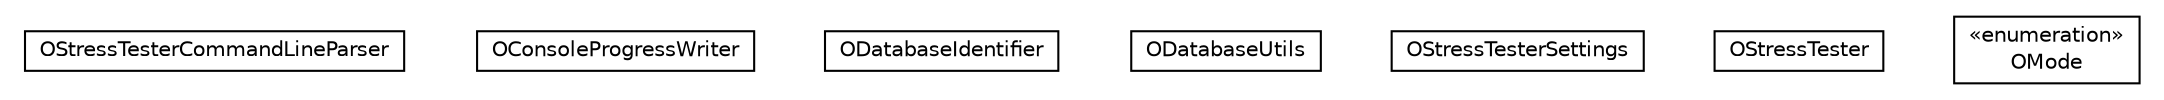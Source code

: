 #!/usr/local/bin/dot
#
# Class diagram 
# Generated by UMLGraph version R5_6-24-gf6e263 (http://www.umlgraph.org/)
#

digraph G {
	edge [fontname="Helvetica",fontsize=10,labelfontname="Helvetica",labelfontsize=10];
	node [fontname="Helvetica",fontsize=10,shape=plaintext];
	nodesep=0.25;
	ranksep=0.5;
	// com.orientechnologies.orient.stresstest.OStressTesterCommandLineParser
	c310381 [label=<<table title="com.orientechnologies.orient.stresstest.OStressTesterCommandLineParser" border="0" cellborder="1" cellspacing="0" cellpadding="2" port="p" href="./OStressTesterCommandLineParser.html">
		<tr><td><table border="0" cellspacing="0" cellpadding="1">
<tr><td align="center" balign="center"> OStressTesterCommandLineParser </td></tr>
		</table></td></tr>
		</table>>, URL="./OStressTesterCommandLineParser.html", fontname="Helvetica", fontcolor="black", fontsize=10.0];
	// com.orientechnologies.orient.stresstest.OConsoleProgressWriter
	c310382 [label=<<table title="com.orientechnologies.orient.stresstest.OConsoleProgressWriter" border="0" cellborder="1" cellspacing="0" cellpadding="2" port="p" href="./OConsoleProgressWriter.html">
		<tr><td><table border="0" cellspacing="0" cellpadding="1">
<tr><td align="center" balign="center"> OConsoleProgressWriter </td></tr>
		</table></td></tr>
		</table>>, URL="./OConsoleProgressWriter.html", fontname="Helvetica", fontcolor="black", fontsize=10.0];
	// com.orientechnologies.orient.stresstest.ODatabaseIdentifier
	c310383 [label=<<table title="com.orientechnologies.orient.stresstest.ODatabaseIdentifier" border="0" cellborder="1" cellspacing="0" cellpadding="2" port="p" href="./ODatabaseIdentifier.html">
		<tr><td><table border="0" cellspacing="0" cellpadding="1">
<tr><td align="center" balign="center"> ODatabaseIdentifier </td></tr>
		</table></td></tr>
		</table>>, URL="./ODatabaseIdentifier.html", fontname="Helvetica", fontcolor="black", fontsize=10.0];
	// com.orientechnologies.orient.stresstest.ODatabaseUtils
	c310384 [label=<<table title="com.orientechnologies.orient.stresstest.ODatabaseUtils" border="0" cellborder="1" cellspacing="0" cellpadding="2" port="p" href="./ODatabaseUtils.html">
		<tr><td><table border="0" cellspacing="0" cellpadding="1">
<tr><td align="center" balign="center"> ODatabaseUtils </td></tr>
		</table></td></tr>
		</table>>, URL="./ODatabaseUtils.html", fontname="Helvetica", fontcolor="black", fontsize=10.0];
	// com.orientechnologies.orient.stresstest.OStressTesterSettings
	c310385 [label=<<table title="com.orientechnologies.orient.stresstest.OStressTesterSettings" border="0" cellborder="1" cellspacing="0" cellpadding="2" port="p" href="./OStressTesterSettings.html">
		<tr><td><table border="0" cellspacing="0" cellpadding="1">
<tr><td align="center" balign="center"> OStressTesterSettings </td></tr>
		</table></td></tr>
		</table>>, URL="./OStressTesterSettings.html", fontname="Helvetica", fontcolor="black", fontsize=10.0];
	// com.orientechnologies.orient.stresstest.OStressTester
	c310386 [label=<<table title="com.orientechnologies.orient.stresstest.OStressTester" border="0" cellborder="1" cellspacing="0" cellpadding="2" port="p" href="./OStressTester.html">
		<tr><td><table border="0" cellspacing="0" cellpadding="1">
<tr><td align="center" balign="center"> OStressTester </td></tr>
		</table></td></tr>
		</table>>, URL="./OStressTester.html", fontname="Helvetica", fontcolor="black", fontsize=10.0];
	// com.orientechnologies.orient.stresstest.OStressTester.OMode
	c310387 [label=<<table title="com.orientechnologies.orient.stresstest.OStressTester.OMode" border="0" cellborder="1" cellspacing="0" cellpadding="2" port="p" href="./OStressTester.OMode.html">
		<tr><td><table border="0" cellspacing="0" cellpadding="1">
<tr><td align="center" balign="center"> &#171;enumeration&#187; </td></tr>
<tr><td align="center" balign="center"> OMode </td></tr>
		</table></td></tr>
		</table>>, URL="./OStressTester.OMode.html", fontname="Helvetica", fontcolor="black", fontsize=10.0];
}

